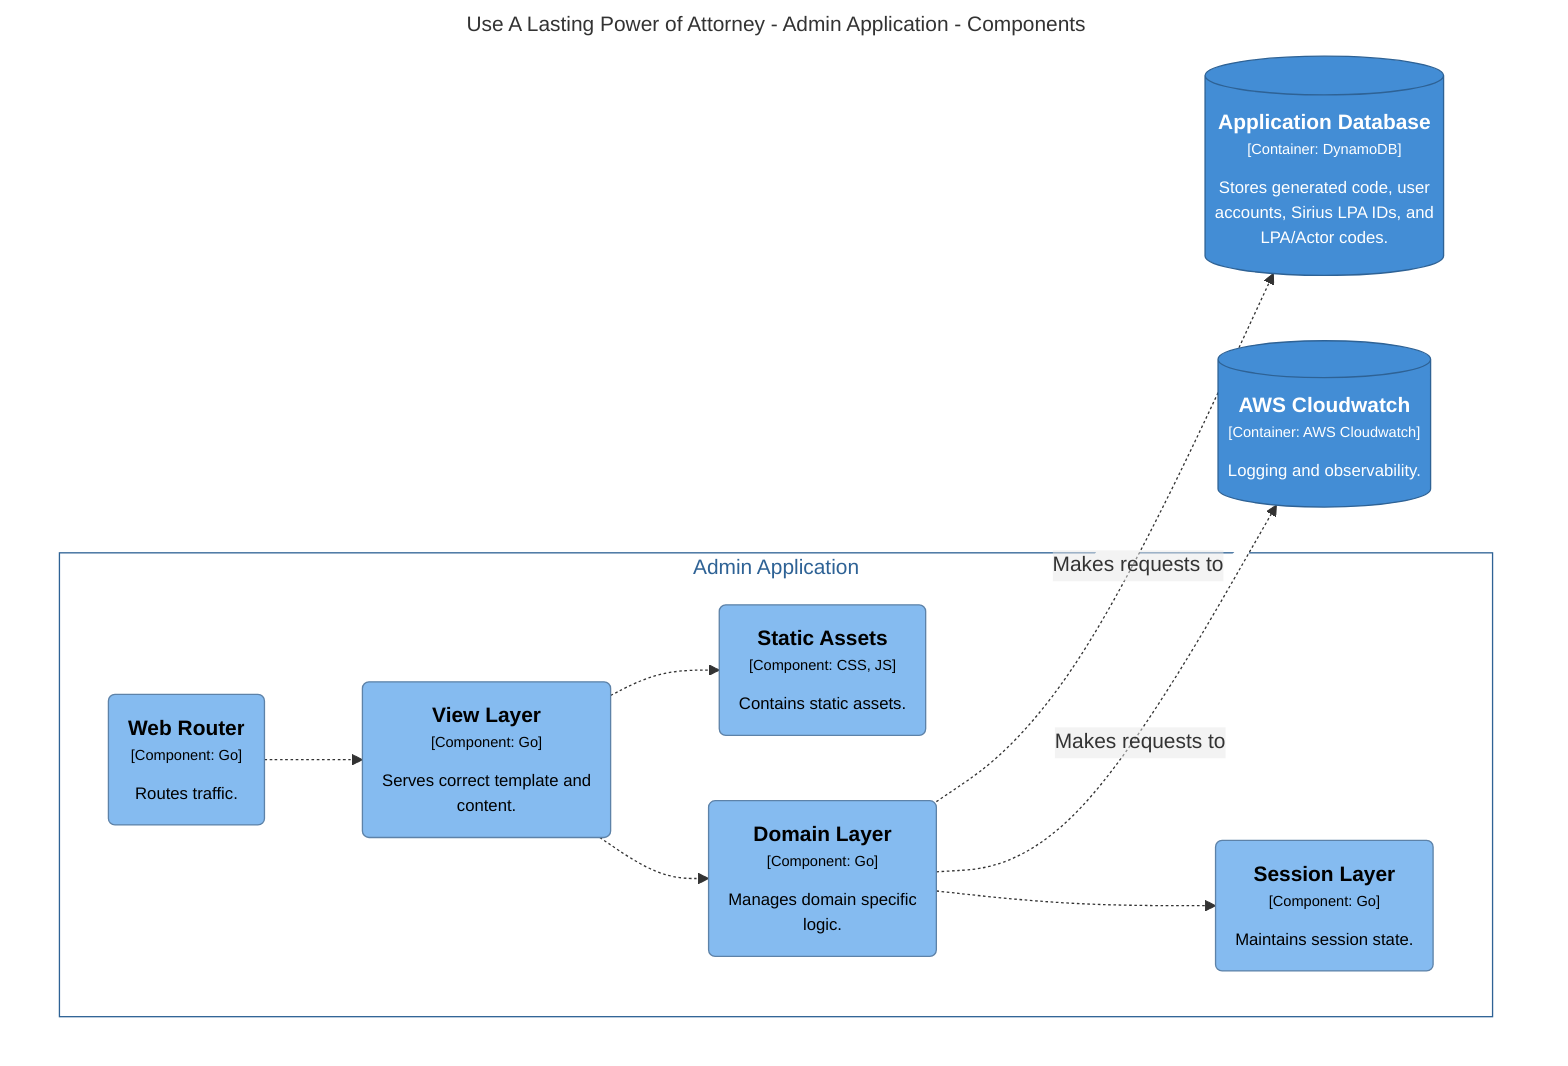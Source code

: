 graph TB
  linkStyle default fill:#ffffff

  subgraph diagram [Use A Lasting Power of Attorney - Admin Application - Components]
    style diagram fill:#ffffff,stroke:#ffffff

    17[("<div style='font-weight: bold'>Application Database</div><div style='font-size: 70%; margin-top: 0px'>[Container: DynamoDB]</div><div style='font-size: 80%; margin-top:10px'>Stores generated code, user<br />accounts, Sirius LPA IDs, and<br />LPA/Actor codes.</div>")]
    style 17 fill:#438dd5,stroke:#2e6295,color:#ffffff
    18[("<div style='font-weight: bold'>AWS Cloudwatch</div><div style='font-size: 70%; margin-top: 0px'>[Container: AWS Cloudwatch]</div><div style='font-size: 80%; margin-top:10px'>Logging and observability.</div>")]
    style 18 fill:#438dd5,stroke:#2e6295,color:#ffffff

    subgraph 68 [Admin Application]
      style 68 fill:#ffffff,stroke:#2e6295,color:#2e6295

      69("<div style='font-weight: bold'>Web Router</div><div style='font-size: 70%; margin-top: 0px'>[Component: Go]</div><div style='font-size: 80%; margin-top:10px'>Routes traffic.</div>")
      style 69 fill:#85bbf0,stroke:#5d82a8,color:#000000
      70("<div style='font-weight: bold'>Static Assets</div><div style='font-size: 70%; margin-top: 0px'>[Component: CSS, JS]</div><div style='font-size: 80%; margin-top:10px'>Contains static assets.</div>")
      style 70 fill:#85bbf0,stroke:#5d82a8,color:#000000
      71("<div style='font-weight: bold'>View Layer</div><div style='font-size: 70%; margin-top: 0px'>[Component: Go]</div><div style='font-size: 80%; margin-top:10px'>Serves correct template and<br />content.</div>")
      style 71 fill:#85bbf0,stroke:#5d82a8,color:#000000
      72("<div style='font-weight: bold'>Session Layer</div><div style='font-size: 70%; margin-top: 0px'>[Component: Go]</div><div style='font-size: 80%; margin-top:10px'>Maintains session state.</div>")
      style 72 fill:#85bbf0,stroke:#5d82a8,color:#000000
      73("<div style='font-weight: bold'>Domain Layer</div><div style='font-size: 70%; margin-top: 0px'>[Component: Go]</div><div style='font-size: 80%; margin-top:10px'>Manages domain specific<br />logic.</div>")
      style 73 fill:#85bbf0,stroke:#5d82a8,color:#000000
    end

    69-. "<div></div><div style='font-size: 70%'></div>" .->71
    71-. "<div></div><div style='font-size: 70%'></div>" .->73
    73-. "<div></div><div style='font-size: 70%'></div>" .->72
    71-. "<div></div><div style='font-size: 70%'></div>" .->70
    73-. "<div>Makes requests to</div><div style='font-size: 70%'></div>" .->17
    73-. "<div>Makes requests to</div><div style='font-size: 70%'></div>" .->18
  end